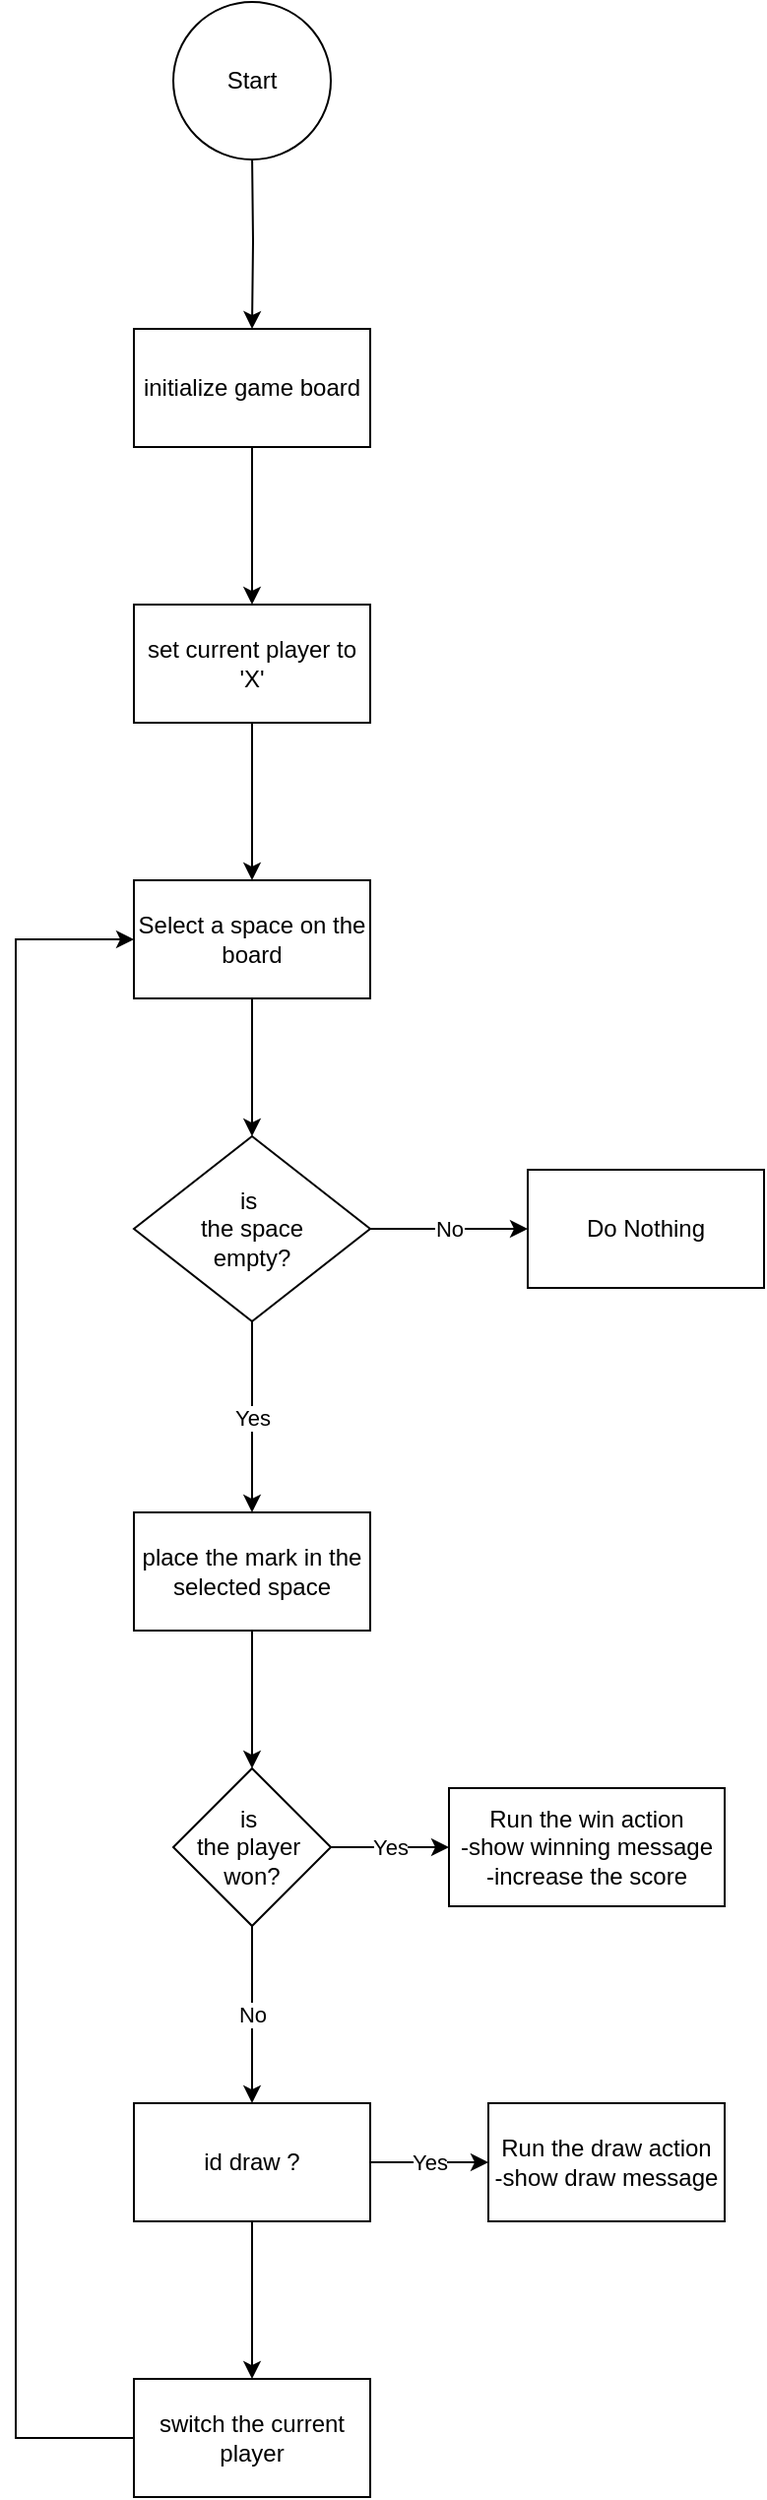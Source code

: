 <mxfile>
    <diagram name="Page-1" id="oMn2z-YBEy4gjR6iZSlu">
        <mxGraphModel dx="754" dy="307" grid="1" gridSize="10" guides="1" tooltips="1" connect="1" arrows="1" fold="1" page="1" pageScale="1" pageWidth="827" pageHeight="1169" math="0" shadow="0">
            <root>
                <mxCell id="0"/>
                <mxCell id="1" parent="0"/>
                <mxCell id="b-uK_kvJzNk3Gi_MSdDi-3" value="" style="edgeStyle=orthogonalEdgeStyle;rounded=0;orthogonalLoop=1;jettySize=auto;html=1;" parent="1" target="b-uK_kvJzNk3Gi_MSdDi-2" edge="1">
                    <mxGeometry relative="1" as="geometry">
                        <mxPoint x="330" y="266" as="sourcePoint"/>
                    </mxGeometry>
                </mxCell>
                <mxCell id="b-uK_kvJzNk3Gi_MSdDi-6" value="" style="edgeStyle=orthogonalEdgeStyle;rounded=0;orthogonalLoop=1;jettySize=auto;html=1;" parent="1" source="b-uK_kvJzNk3Gi_MSdDi-2" target="b-uK_kvJzNk3Gi_MSdDi-5" edge="1">
                    <mxGeometry relative="1" as="geometry"/>
                </mxCell>
                <mxCell id="b-uK_kvJzNk3Gi_MSdDi-2" value="initialize game board" style="whiteSpace=wrap;html=1;" parent="1" vertex="1">
                    <mxGeometry x="270" y="356" width="120" height="60" as="geometry"/>
                </mxCell>
                <mxCell id="b-uK_kvJzNk3Gi_MSdDi-4" value="Start" style="ellipse;whiteSpace=wrap;html=1;aspect=fixed;" parent="1" vertex="1">
                    <mxGeometry x="290" y="190" width="80" height="80" as="geometry"/>
                </mxCell>
                <mxCell id="b-uK_kvJzNk3Gi_MSdDi-8" value="" style="edgeStyle=orthogonalEdgeStyle;rounded=0;orthogonalLoop=1;jettySize=auto;html=1;" parent="1" source="b-uK_kvJzNk3Gi_MSdDi-5" target="b-uK_kvJzNk3Gi_MSdDi-7" edge="1">
                    <mxGeometry relative="1" as="geometry"/>
                </mxCell>
                <mxCell id="b-uK_kvJzNk3Gi_MSdDi-5" value="set current player to &#39;X&#39;" style="whiteSpace=wrap;html=1;" parent="1" vertex="1">
                    <mxGeometry x="270" y="496" width="120" height="60" as="geometry"/>
                </mxCell>
                <mxCell id="b-uK_kvJzNk3Gi_MSdDi-10" value="" style="edgeStyle=orthogonalEdgeStyle;rounded=0;orthogonalLoop=1;jettySize=auto;html=1;" parent="1" source="b-uK_kvJzNk3Gi_MSdDi-7" target="b-uK_kvJzNk3Gi_MSdDi-9" edge="1">
                    <mxGeometry relative="1" as="geometry"/>
                </mxCell>
                <mxCell id="b-uK_kvJzNk3Gi_MSdDi-7" value="Select a space on the board" style="whiteSpace=wrap;html=1;" parent="1" vertex="1">
                    <mxGeometry x="270" y="636" width="120" height="60" as="geometry"/>
                </mxCell>
                <mxCell id="b-uK_kvJzNk3Gi_MSdDi-12" value="No" style="edgeStyle=orthogonalEdgeStyle;rounded=0;orthogonalLoop=1;jettySize=auto;html=1;" parent="1" source="b-uK_kvJzNk3Gi_MSdDi-9" target="b-uK_kvJzNk3Gi_MSdDi-11" edge="1">
                    <mxGeometry relative="1" as="geometry"/>
                </mxCell>
                <mxCell id="b-uK_kvJzNk3Gi_MSdDi-15" value="Yes" style="edgeStyle=orthogonalEdgeStyle;rounded=0;orthogonalLoop=1;jettySize=auto;html=1;" parent="1" source="b-uK_kvJzNk3Gi_MSdDi-9" target="b-uK_kvJzNk3Gi_MSdDi-14" edge="1">
                    <mxGeometry relative="1" as="geometry"/>
                </mxCell>
                <mxCell id="b-uK_kvJzNk3Gi_MSdDi-9" value="is&amp;nbsp;&lt;div data--h-bstatus=&quot;0OBSERVED&quot;&gt;the space&lt;/div&gt;&lt;div data--h-bstatus=&quot;0OBSERVED&quot;&gt;empty?&lt;/div&gt;" style="rhombus;whiteSpace=wrap;html=1;" parent="1" vertex="1">
                    <mxGeometry x="270" y="766" width="120" height="94" as="geometry"/>
                </mxCell>
                <mxCell id="b-uK_kvJzNk3Gi_MSdDi-11" value="Do Nothing" style="whiteSpace=wrap;html=1;" parent="1" vertex="1">
                    <mxGeometry x="470" y="783" width="120" height="60" as="geometry"/>
                </mxCell>
                <mxCell id="b-uK_kvJzNk3Gi_MSdDi-26" value="" style="edgeStyle=orthogonalEdgeStyle;rounded=0;orthogonalLoop=1;jettySize=auto;html=1;" parent="1" source="b-uK_kvJzNk3Gi_MSdDi-14" target="b-uK_kvJzNk3Gi_MSdDi-20" edge="1">
                    <mxGeometry relative="1" as="geometry"/>
                </mxCell>
                <mxCell id="b-uK_kvJzNk3Gi_MSdDi-14" value="place the mark in the selected space" style="whiteSpace=wrap;html=1;" parent="1" vertex="1">
                    <mxGeometry x="270" y="957" width="120" height="60" as="geometry"/>
                </mxCell>
                <mxCell id="b-uK_kvJzNk3Gi_MSdDi-22" value="Yes" style="edgeStyle=orthogonalEdgeStyle;rounded=0;orthogonalLoop=1;jettySize=auto;html=1;" parent="1" source="b-uK_kvJzNk3Gi_MSdDi-20" target="b-uK_kvJzNk3Gi_MSdDi-21" edge="1">
                    <mxGeometry relative="1" as="geometry"/>
                </mxCell>
                <mxCell id="b-uK_kvJzNk3Gi_MSdDi-24" value="No" style="edgeStyle=orthogonalEdgeStyle;rounded=0;orthogonalLoop=1;jettySize=auto;html=1;" parent="1" source="b-uK_kvJzNk3Gi_MSdDi-20" target="b-uK_kvJzNk3Gi_MSdDi-23" edge="1">
                    <mxGeometry relative="1" as="geometry"/>
                </mxCell>
                <mxCell id="b-uK_kvJzNk3Gi_MSdDi-21" value="Run the win action&lt;div data--h-bstatus=&quot;0OBSERVED&quot;&gt;-show winning message&lt;/div&gt;&lt;div data--h-bstatus=&quot;0OBSERVED&quot;&gt;-increase the score&lt;/div&gt;" style="whiteSpace=wrap;html=1;" parent="1" vertex="1">
                    <mxGeometry x="430" y="1097" width="140" height="60" as="geometry"/>
                </mxCell>
                <mxCell id="b-uK_kvJzNk3Gi_MSdDi-28" value="Yes" style="edgeStyle=orthogonalEdgeStyle;rounded=0;orthogonalLoop=1;jettySize=auto;html=1;" parent="1" source="b-uK_kvJzNk3Gi_MSdDi-23" target="b-uK_kvJzNk3Gi_MSdDi-31" edge="1">
                    <mxGeometry relative="1" as="geometry">
                        <mxPoint x="470" y="1287" as="targetPoint"/>
                    </mxGeometry>
                </mxCell>
                <mxCell id="b-uK_kvJzNk3Gi_MSdDi-30" value="" style="edgeStyle=orthogonalEdgeStyle;rounded=0;orthogonalLoop=1;jettySize=auto;html=1;" parent="1" source="b-uK_kvJzNk3Gi_MSdDi-23" target="b-uK_kvJzNk3Gi_MSdDi-29" edge="1">
                    <mxGeometry relative="1" as="geometry"/>
                </mxCell>
                <mxCell id="b-uK_kvJzNk3Gi_MSdDi-23" value="id draw ?" style="whiteSpace=wrap;html=1;" parent="1" vertex="1">
                    <mxGeometry x="270" y="1257" width="120" height="60" as="geometry"/>
                </mxCell>
                <mxCell id="b-uK_kvJzNk3Gi_MSdDi-20" value="is&amp;nbsp;&lt;div data--h-bstatus=&quot;0OBSERVED&quot;&gt;the player&amp;nbsp;&lt;/div&gt;&lt;div data--h-bstatus=&quot;0OBSERVED&quot;&gt;won?&lt;/div&gt;" style="rhombus;whiteSpace=wrap;html=1;" parent="1" vertex="1">
                    <mxGeometry x="290" y="1087" width="80" height="80" as="geometry"/>
                </mxCell>
                <mxCell id="b-uK_kvJzNk3Gi_MSdDi-32" style="edgeStyle=orthogonalEdgeStyle;rounded=0;orthogonalLoop=1;jettySize=auto;html=1;entryX=0;entryY=0.5;entryDx=0;entryDy=0;" parent="1" edge="1">
                    <mxGeometry relative="1" as="geometry">
                        <mxPoint x="270" y="1427" as="sourcePoint"/>
                        <mxPoint x="270" y="666" as="targetPoint"/>
                        <Array as="points">
                            <mxPoint x="210" y="1427"/>
                            <mxPoint x="210" y="666"/>
                        </Array>
                    </mxGeometry>
                </mxCell>
                <mxCell id="b-uK_kvJzNk3Gi_MSdDi-29" value="switch the current player" style="whiteSpace=wrap;html=1;" parent="1" vertex="1">
                    <mxGeometry x="270" y="1397" width="120" height="60" as="geometry"/>
                </mxCell>
                <mxCell id="b-uK_kvJzNk3Gi_MSdDi-31" value="Run the draw action&lt;div data--h-bstatus=&quot;0OBSERVED&quot;&gt;-show draw message&lt;/div&gt;" style="rounded=0;whiteSpace=wrap;html=1;" parent="1" vertex="1">
                    <mxGeometry x="450" y="1257" width="120" height="60" as="geometry"/>
                </mxCell>
            </root>
        </mxGraphModel>
    </diagram>
</mxfile>